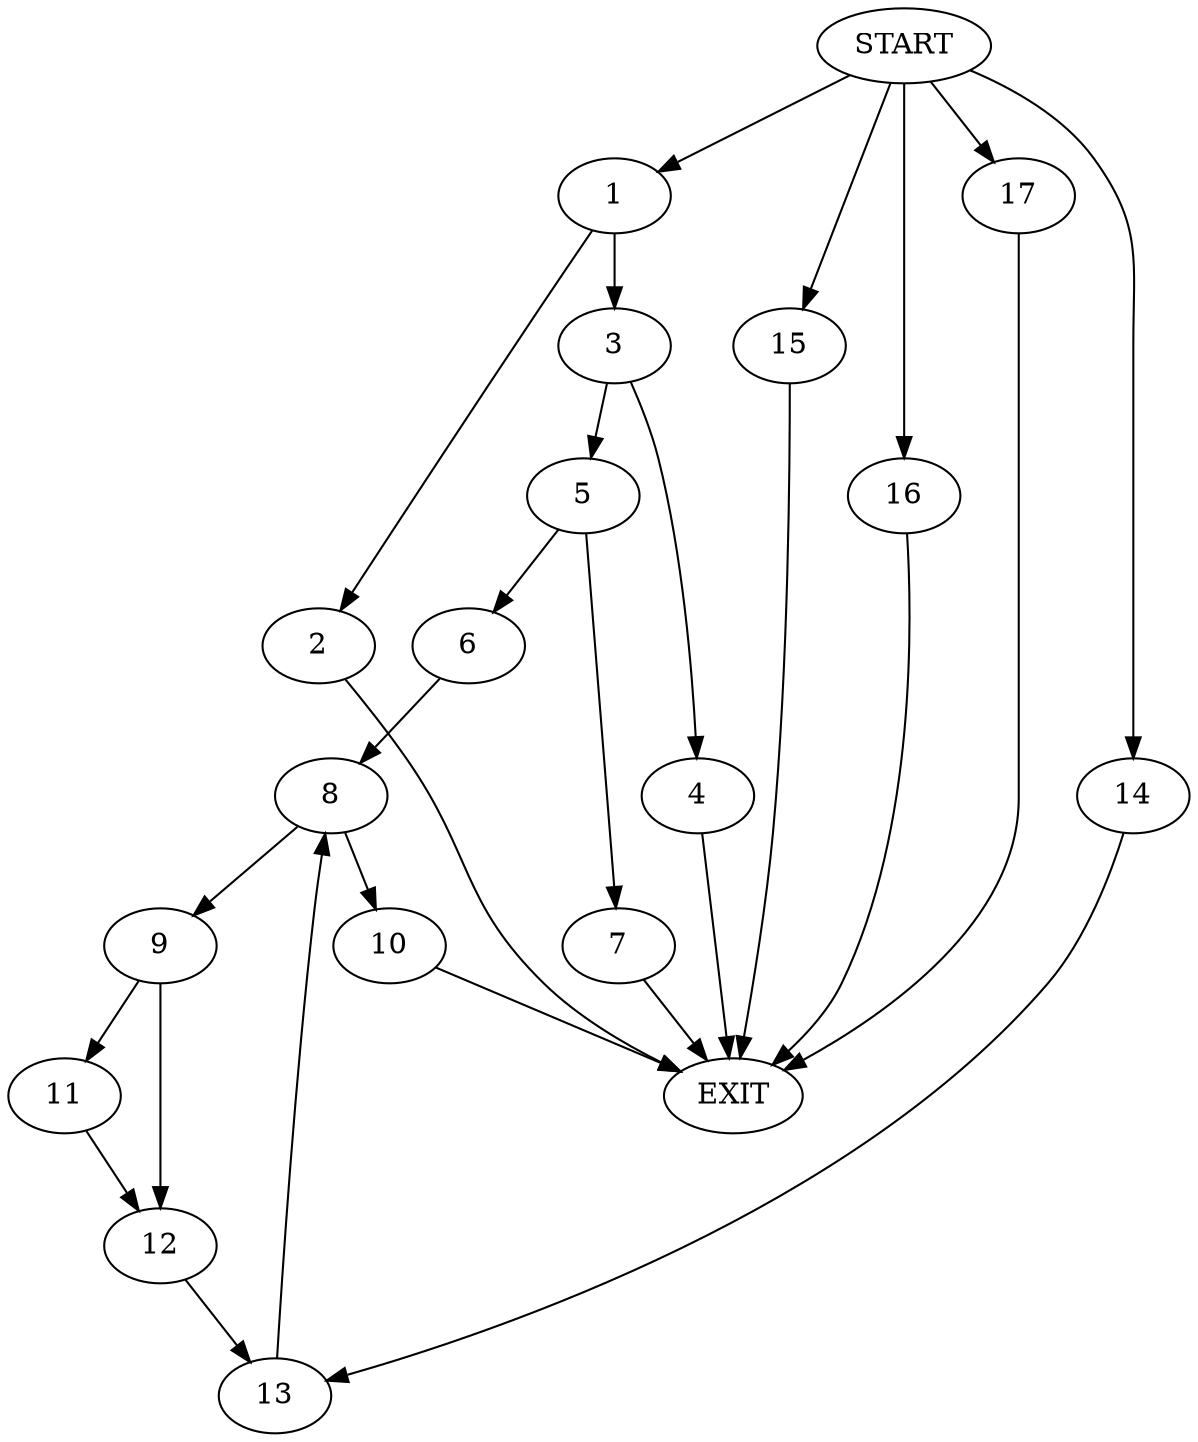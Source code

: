 digraph {
0 [label="START"]
18 [label="EXIT"]
0 -> 1
1 -> 2
1 -> 3
2 -> 18
3 -> 4
3 -> 5
4 -> 18
5 -> 6
5 -> 7
6 -> 8
7 -> 18
8 -> 9
8 -> 10
9 -> 11
9 -> 12
10 -> 18
11 -> 12
12 -> 13
13 -> 8
0 -> 14
14 -> 13
0 -> 15
15 -> 18
0 -> 16
16 -> 18
0 -> 17
17 -> 18
}
